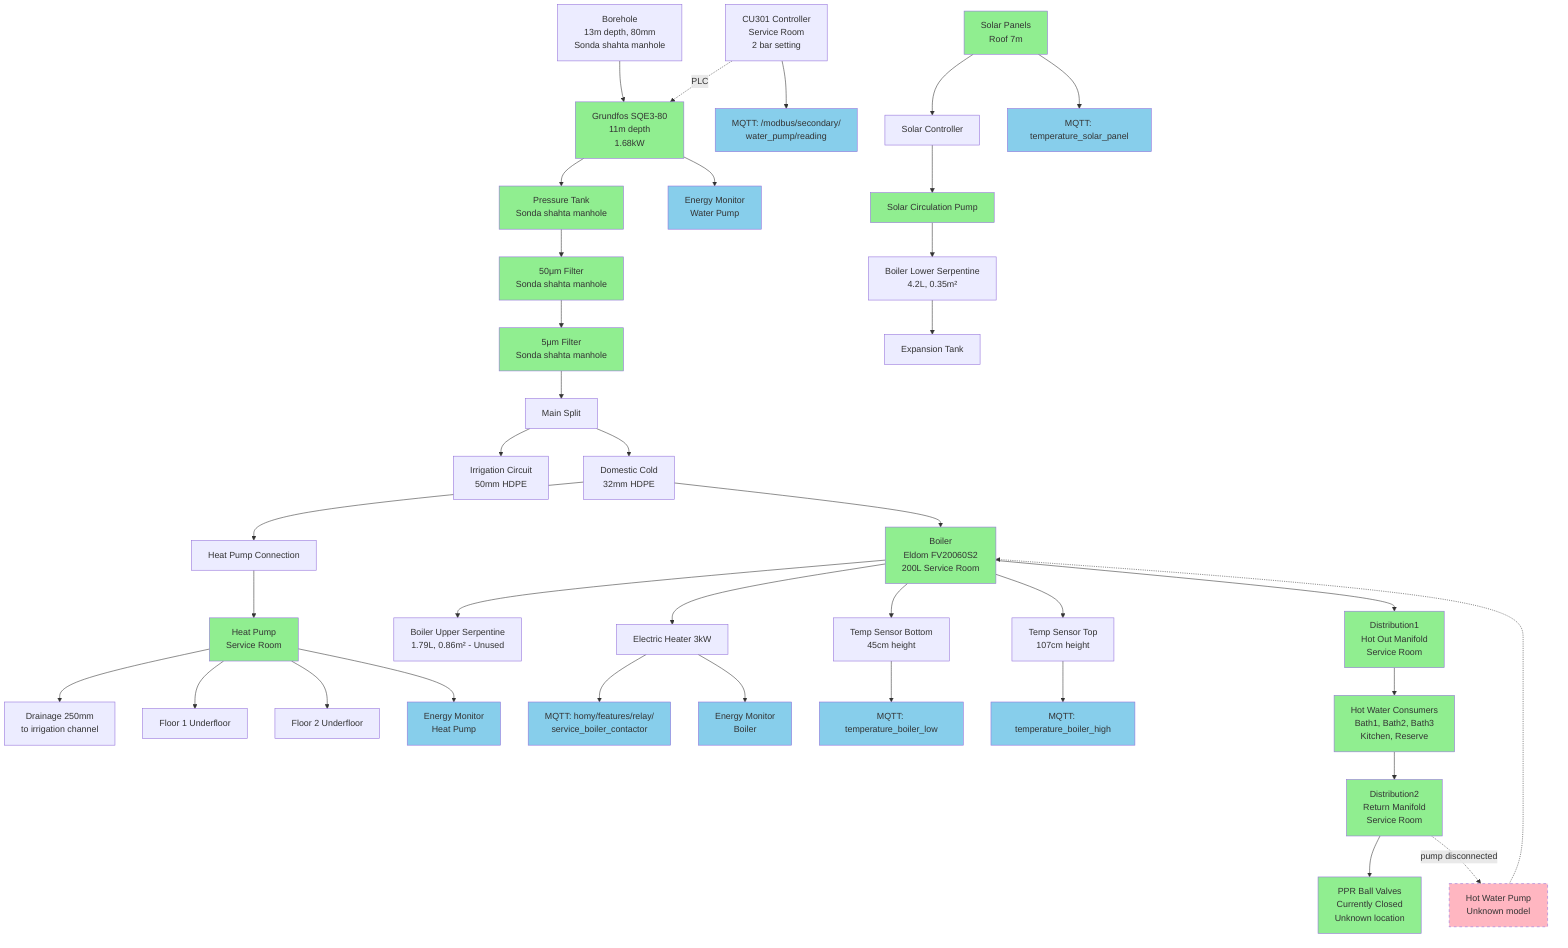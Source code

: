 graph TD
    %% Ground Water Source
    BH[Borehole<br/>13m depth, 80mm<br/>Sonda shahta manhole] --> P[Grundfos SQE3-80<br/>11m depth<br/>1.68kW]
    P --> PT[Pressure Tank<br/>Sonda shahta manhole]
    PT --> F1[50μm Filter<br/>Sonda shahta manhole]
    F1 --> F2[5μm Filter<br/>Sonda shahta manhole]
    F2 --> MS[Main Split]
    
    %% Controller
    PC[CU301 Controller<br/>Service Room<br/>2 bar setting] -.->|PLC| P
    PC --> MT1[MQTT: /modbus/secondary/<br/>water_pump/reading]
    
    %% Main Distribution
    MS --> IRR[Irrigation Circuit<br/>50mm HDPE]
    MS --> DOM[Domestic Cold<br/>32mm HDPE]
    
    %% Heat Pump Connection
    DOM --> HPC[Heat Pump Connection]
    HPC --> HP[Heat Pump<br/>Service Room]
    HP --> DR[Drainage 250mm<br/>to irrigation channel]
    
    %% Hot Water System
    DOM --> BR[Boiler<br/>Eldom FV20060S2<br/>200L Service Room]
    
    %% Solar System
    SP[Solar Panels<br/>Roof 7m] --> SC[Solar Controller]
    SC --> SPump[Solar Circulation Pump]
    SPump --> BLS[Boiler Lower Serpentine<br/>4.2L, 0.35m²]
    BLS --> ET[Expansion Tank]
    
    %% Boiler Details
    BR --> BHS[Boiler Upper Serpentine<br/>1.79L, 0.86m² - Unused]
    BR --> EH[Electric Heater 3kW]
    EH --> MT2[MQTT: homy/features/relay/<br/>service_boiler_contactor]
    
    %% Temperature Sensors
    BR --> TS1[Temp Sensor Bottom<br/>45cm height]
    BR --> TS2[Temp Sensor Top<br/>107cm height]
    TS1 --> MT3[MQTT: temperature_boiler_low]
    TS2 --> MT4[MQTT: temperature_boiler_high]
    SP --> MT5[MQTT: temperature_solar_panel]
    
    %% Hot Water Distribution (Operational)
    BR --> D1[Distribution1<br/>Hot Out Manifold<br/>Service Room]
    D1 --> CONS[Hot Water Consumers<br/>Bath1, Bath2, Bath3<br/>Kitchen, Reserve]
    CONS --> D2[Distribution2<br/>Return Manifold<br/>Service Room]
    D2 --> RV[PPR Ball Valves<br/>Currently Closed<br/>Unknown location]
    
    %% Hot Water Recirculation (Disconnected)
    D2 -.->|pump disconnected| HWP[Hot Water Pump<br/>Unknown model]
    HWP -.-> BR
    
    %% Underfloor Heating
    HP --> UF1[Floor 1 Underfloor]
    HP --> UF2[Floor 2 Underfloor]
    
    %% Energy Monitoring
    P --> EM1[Energy Monitor<br/>Water Pump]
    HP --> EM2[Energy Monitor<br/>Heat Pump]
    EH --> EM3[Energy Monitor<br/>Boiler]
    
    %% Styling
    classDef operational fill:#90EE90
    classDef disconnected fill:#FFB6C1,stroke-dasharray: 5 5
    classDef monitoring fill:#87CEEB
    
    class P,PT,F1,F2,BR,HP,SP,SPump,D1,D2,CONS,RV operational
    class HWP disconnected
    class MT1,MT2,MT3,MT4,MT5,EM1,EM2,EM3 monitoring
